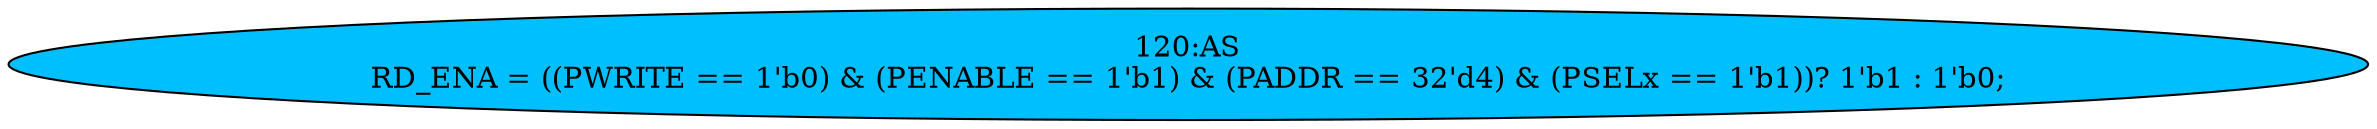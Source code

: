 strict digraph "" {
	node [label="\N"];
	"120:AS"	 [ast="<pyverilog.vparser.ast.Assign object at 0x7fdc90088490>",
		def_var="['RD_ENA']",
		fillcolor=deepskyblue,
		label="120:AS
RD_ENA = ((PWRITE == 1'b0) & (PENABLE == 1'b1) & (PADDR == 32'd4) & (PSELx == 1'b1))? 1'b1 : 1'b0;",
		statements="[]",
		style=filled,
		typ=Assign,
		use_var="['PWRITE', 'PENABLE', 'PADDR', 'PSELx']"];
}
